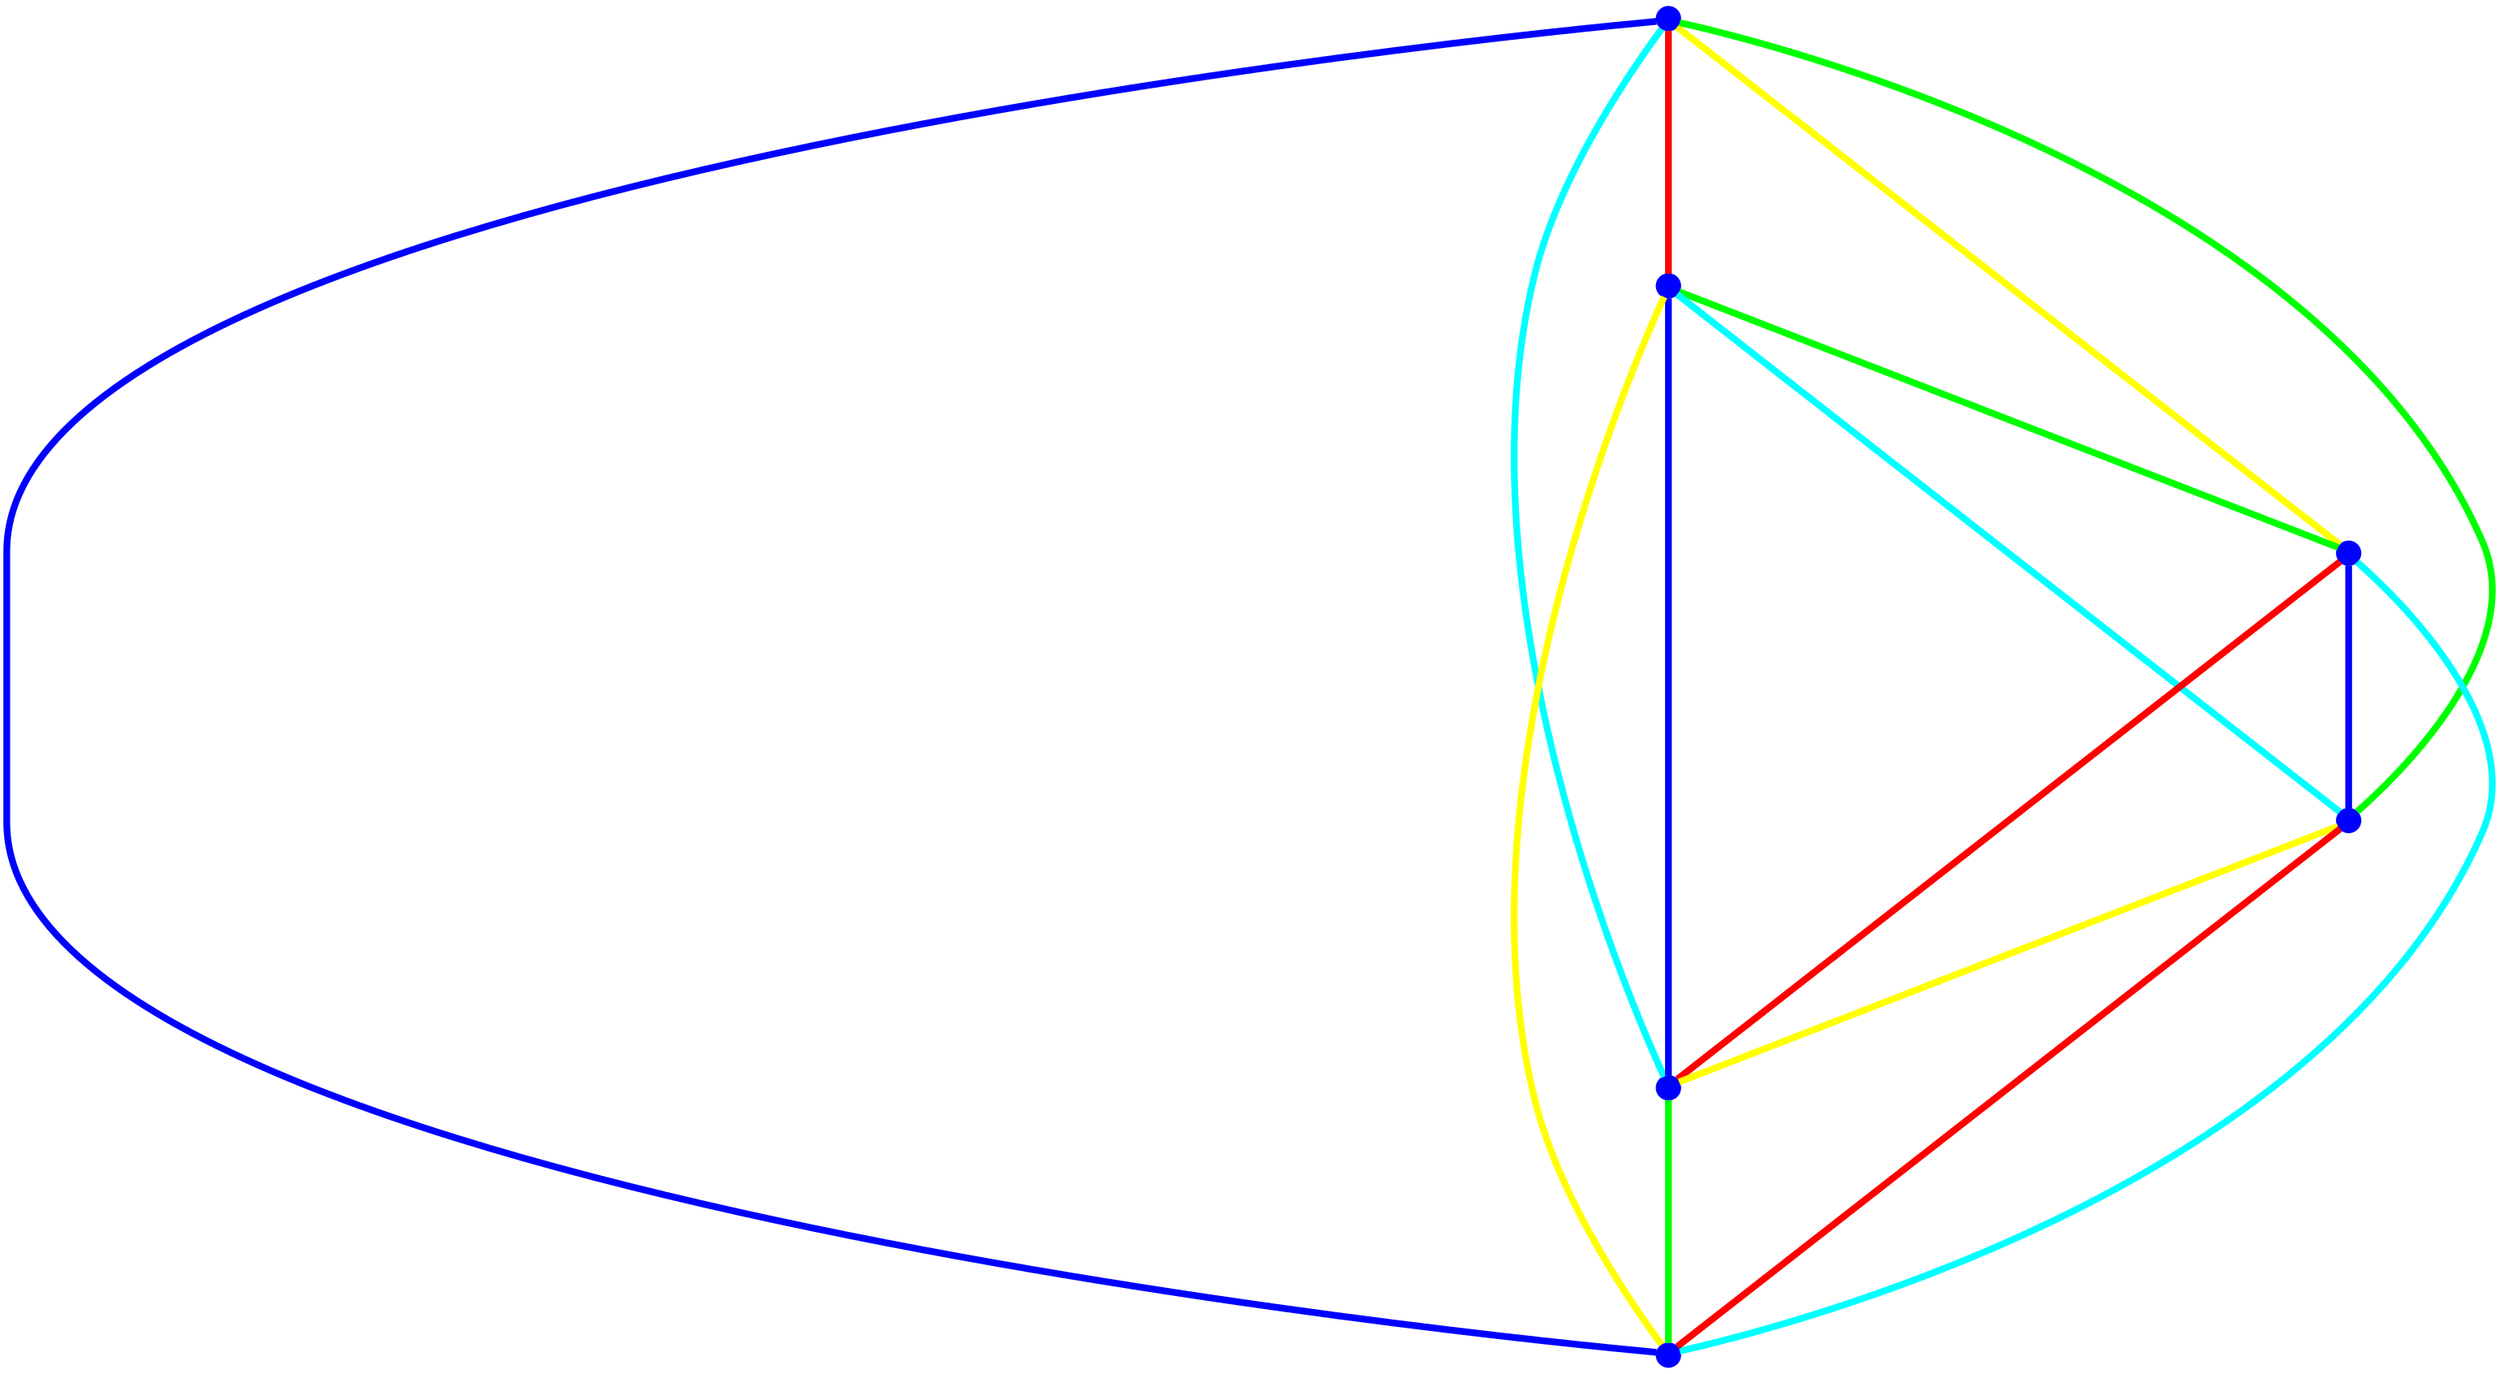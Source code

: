 graph {
ranksep=2
nodesep=2
node [label="" shape=circle style=filled fixedsize=true color=blue fillcolor=blue width=0.2];
"1" -- "2" [style="solid",penwidth="4",color="red"];
"1" -- "3" [style="solid",penwidth="4",color="yellow"];
"1" -- "4" [style="solid",penwidth="4",color="green"];
"1" -- "5" [style="solid",penwidth="4",color="cyan"];
"1" -- "6" [style="solid",penwidth="4",color="blue"];
"2" -- "3" [style="solid",penwidth="4",color="green"];
"2" -- "4" [style="solid",penwidth="4",color="cyan"];
"2" -- "5" [style="solid",penwidth="4",color="blue"];
"2" -- "6" [style="solid",penwidth="4",color="yellow"];
"3" -- "4" [style="solid",penwidth="4",color="blue"];
"3" -- "5" [style="solid",penwidth="4",color="red"];
"3" -- "6" [style="solid",penwidth="4",color="cyan"];
"4" -- "5" [style="solid",penwidth="4",color="yellow"];
"4" -- "6" [style="solid",penwidth="4",color="red"];
"5" -- "6" [style="solid",penwidth="4",color="green"];
}
